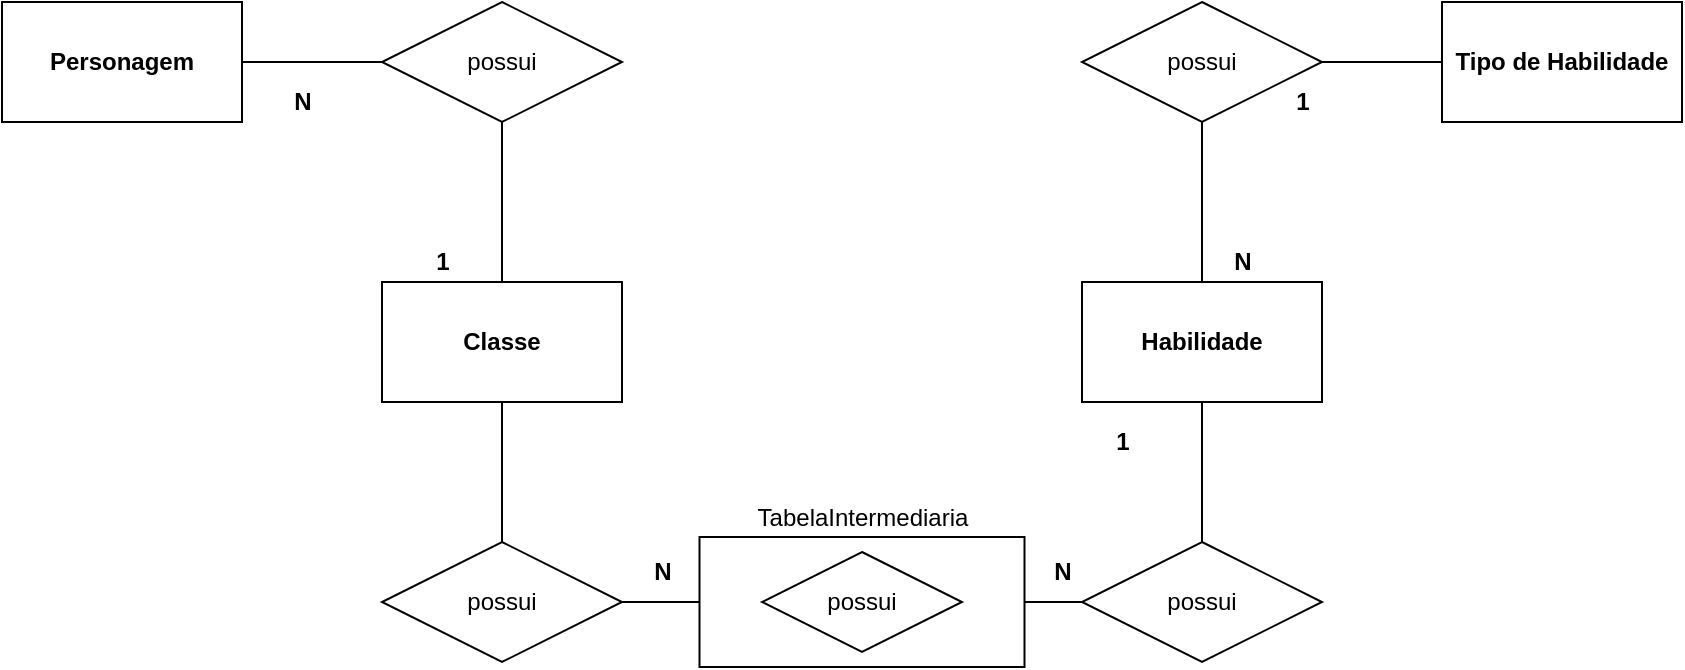 <mxfile version="15.4.0" type="device" pages="3"><diagram id="oYaTootB-aqk4EWpxYbI" name="Modelo Conceitual"><mxGraphModel dx="1422" dy="762" grid="1" gridSize="10" guides="1" tooltips="1" connect="1" arrows="1" fold="1" page="1" pageScale="1" pageWidth="827" pageHeight="1169" math="0" shadow="0"><root><mxCell id="19Zwi60BtfV9UzOUOiIT-0"/><mxCell id="19Zwi60BtfV9UzOUOiIT-1" parent="19Zwi60BtfV9UzOUOiIT-0"/><mxCell id="FE8D-GUBqBP4bqjknZpM-0" value="&lt;b&gt;Personagem&lt;/b&gt;" style="rounded=0;whiteSpace=wrap;html=1;" parent="19Zwi60BtfV9UzOUOiIT-1" vertex="1"><mxGeometry x="401" y="240" width="120" height="60" as="geometry"/></mxCell><mxCell id="FE8D-GUBqBP4bqjknZpM-1" value="&lt;b&gt;Classe&lt;/b&gt;" style="rounded=0;whiteSpace=wrap;html=1;" parent="19Zwi60BtfV9UzOUOiIT-1" vertex="1"><mxGeometry x="591" y="380" width="120" height="60" as="geometry"/></mxCell><mxCell id="FE8D-GUBqBP4bqjknZpM-3" value="&lt;b&gt;Habilidade&lt;/b&gt;" style="rounded=0;whiteSpace=wrap;html=1;" parent="19Zwi60BtfV9UzOUOiIT-1" vertex="1"><mxGeometry x="941" y="380" width="120" height="60" as="geometry"/></mxCell><mxCell id="FE8D-GUBqBP4bqjknZpM-5" value="&lt;b&gt;Tipo de Habilidade&lt;/b&gt;" style="rounded=0;whiteSpace=wrap;html=1;" parent="19Zwi60BtfV9UzOUOiIT-1" vertex="1"><mxGeometry x="1121" y="240" width="120" height="60" as="geometry"/></mxCell><mxCell id="FE8D-GUBqBP4bqjknZpM-16" value="&lt;b&gt;N&lt;/b&gt;" style="text;html=1;align=center;verticalAlign=middle;resizable=0;points=[];autosize=1;strokeColor=none;" parent="19Zwi60BtfV9UzOUOiIT-1" vertex="1"><mxGeometry x="541" y="280" width="20" height="20" as="geometry"/></mxCell><mxCell id="FE8D-GUBqBP4bqjknZpM-17" value="&lt;b&gt;N&lt;/b&gt;" style="text;html=1;align=center;verticalAlign=middle;resizable=0;points=[];autosize=1;strokeColor=none;" parent="19Zwi60BtfV9UzOUOiIT-1" vertex="1"><mxGeometry x="921" y="515" width="20" height="20" as="geometry"/></mxCell><mxCell id="FE8D-GUBqBP4bqjknZpM-18" value="&lt;b&gt;1&lt;/b&gt;" style="text;html=1;align=center;verticalAlign=middle;resizable=0;points=[];autosize=1;strokeColor=none;" parent="19Zwi60BtfV9UzOUOiIT-1" vertex="1"><mxGeometry x="951" y="450" width="20" height="20" as="geometry"/></mxCell><mxCell id="FE8D-GUBqBP4bqjknZpM-20" value="&lt;b&gt;N&lt;/b&gt;" style="text;html=1;align=center;verticalAlign=middle;resizable=0;points=[];autosize=1;strokeColor=none;" parent="19Zwi60BtfV9UzOUOiIT-1" vertex="1"><mxGeometry x="1011" y="360" width="20" height="20" as="geometry"/></mxCell><mxCell id="FE8D-GUBqBP4bqjknZpM-21" value="&lt;b&gt;1&lt;/b&gt;" style="text;html=1;align=center;verticalAlign=middle;resizable=0;points=[];autosize=1;strokeColor=none;" parent="19Zwi60BtfV9UzOUOiIT-1" vertex="1"><mxGeometry x="1041" y="280" width="20" height="20" as="geometry"/></mxCell><mxCell id="FE8D-GUBqBP4bqjknZpM-23" value="" style="edgeStyle=orthogonalEdgeStyle;rounded=0;orthogonalLoop=1;jettySize=auto;html=1;endArrow=none;endFill=0;" parent="19Zwi60BtfV9UzOUOiIT-1" source="FE8D-GUBqBP4bqjknZpM-22" target="FE8D-GUBqBP4bqjknZpM-0" edge="1"><mxGeometry relative="1" as="geometry"/></mxCell><mxCell id="FE8D-GUBqBP4bqjknZpM-26" value="" style="edgeStyle=orthogonalEdgeStyle;rounded=0;orthogonalLoop=1;jettySize=auto;html=1;endArrow=none;endFill=0;" parent="19Zwi60BtfV9UzOUOiIT-1" source="FE8D-GUBqBP4bqjknZpM-22" target="FE8D-GUBqBP4bqjknZpM-1" edge="1"><mxGeometry relative="1" as="geometry"/></mxCell><mxCell id="FE8D-GUBqBP4bqjknZpM-22" value="possui" style="shape=rhombus;perimeter=rhombusPerimeter;whiteSpace=wrap;html=1;align=center;" parent="19Zwi60BtfV9UzOUOiIT-1" vertex="1"><mxGeometry x="591" y="240" width="120" height="60" as="geometry"/></mxCell><mxCell id="FE8D-GUBqBP4bqjknZpM-30" value="" style="edgeStyle=orthogonalEdgeStyle;rounded=0;orthogonalLoop=1;jettySize=auto;html=1;endArrow=none;endFill=0;" parent="19Zwi60BtfV9UzOUOiIT-1" source="FE8D-GUBqBP4bqjknZpM-27" target="FE8D-GUBqBP4bqjknZpM-1" edge="1"><mxGeometry relative="1" as="geometry"/></mxCell><mxCell id="FE8D-GUBqBP4bqjknZpM-27" value="&lt;span&gt;possui&lt;/span&gt;" style="shape=rhombus;perimeter=rhombusPerimeter;whiteSpace=wrap;html=1;align=center;" parent="19Zwi60BtfV9UzOUOiIT-1" vertex="1"><mxGeometry x="591" y="510" width="120" height="60" as="geometry"/></mxCell><mxCell id="FE8D-GUBqBP4bqjknZpM-33" value="" style="edgeStyle=orthogonalEdgeStyle;rounded=0;orthogonalLoop=1;jettySize=auto;html=1;endArrow=none;endFill=0;entryX=0.5;entryY=0;entryDx=0;entryDy=0;exitX=0.5;exitY=1;exitDx=0;exitDy=0;" parent="19Zwi60BtfV9UzOUOiIT-1" source="FE8D-GUBqBP4bqjknZpM-32" target="FE8D-GUBqBP4bqjknZpM-3" edge="1"><mxGeometry relative="1" as="geometry"><Array as="points"><mxPoint x="1001" y="370"/><mxPoint x="1001" y="370"/></Array></mxGeometry></mxCell><mxCell id="FE8D-GUBqBP4bqjknZpM-34" value="" style="edgeStyle=orthogonalEdgeStyle;rounded=0;orthogonalLoop=1;jettySize=auto;html=1;endArrow=none;endFill=0;" parent="19Zwi60BtfV9UzOUOiIT-1" source="FE8D-GUBqBP4bqjknZpM-32" target="FE8D-GUBqBP4bqjknZpM-5" edge="1"><mxGeometry relative="1" as="geometry"/></mxCell><mxCell id="FE8D-GUBqBP4bqjknZpM-32" value="possui" style="shape=rhombus;perimeter=rhombusPerimeter;whiteSpace=wrap;html=1;align=center;" parent="19Zwi60BtfV9UzOUOiIT-1" vertex="1"><mxGeometry x="941" y="240" width="120" height="60" as="geometry"/></mxCell><mxCell id="FE8D-GUBqBP4bqjknZpM-36" value="" style="edgeStyle=orthogonalEdgeStyle;rounded=0;orthogonalLoop=1;jettySize=auto;html=1;endArrow=none;endFill=0;" parent="19Zwi60BtfV9UzOUOiIT-1" source="FE8D-GUBqBP4bqjknZpM-35" target="FE8D-GUBqBP4bqjknZpM-27" edge="1"><mxGeometry relative="1" as="geometry"/></mxCell><mxCell id="FE8D-GUBqBP4bqjknZpM-35" value="" style="whiteSpace=wrap;html=1;align=center;fillColor=none;" parent="19Zwi60BtfV9UzOUOiIT-1" vertex="1"><mxGeometry x="749.75" y="507.5" width="162.5" height="65" as="geometry"/></mxCell><mxCell id="FE8D-GUBqBP4bqjknZpM-38" value="" style="edgeStyle=orthogonalEdgeStyle;rounded=0;orthogonalLoop=1;jettySize=auto;html=1;endArrow=none;endFill=0;" parent="19Zwi60BtfV9UzOUOiIT-1" source="FE8D-GUBqBP4bqjknZpM-37" target="FE8D-GUBqBP4bqjknZpM-35" edge="1"><mxGeometry relative="1" as="geometry"/></mxCell><mxCell id="FE8D-GUBqBP4bqjknZpM-39" value="" style="edgeStyle=orthogonalEdgeStyle;rounded=0;orthogonalLoop=1;jettySize=auto;html=1;endArrow=none;endFill=0;" parent="19Zwi60BtfV9UzOUOiIT-1" source="FE8D-GUBqBP4bqjknZpM-37" target="FE8D-GUBqBP4bqjknZpM-3" edge="1"><mxGeometry relative="1" as="geometry"/></mxCell><mxCell id="FE8D-GUBqBP4bqjknZpM-37" value="&lt;span&gt;possui&lt;/span&gt;" style="shape=rhombus;perimeter=rhombusPerimeter;whiteSpace=wrap;html=1;align=center;" parent="19Zwi60BtfV9UzOUOiIT-1" vertex="1"><mxGeometry x="941" y="510" width="120" height="60" as="geometry"/></mxCell><mxCell id="FE8D-GUBqBP4bqjknZpM-40" value="&lt;span&gt;possui&lt;/span&gt;" style="shape=rhombus;perimeter=rhombusPerimeter;whiteSpace=wrap;html=1;align=center;" parent="19Zwi60BtfV9UzOUOiIT-1" vertex="1"><mxGeometry x="781" y="515" width="100" height="50" as="geometry"/></mxCell><mxCell id="FE8D-GUBqBP4bqjknZpM-41" value="&lt;b&gt;N&lt;/b&gt;" style="text;html=1;align=center;verticalAlign=middle;resizable=0;points=[];autosize=1;strokeColor=none;" parent="19Zwi60BtfV9UzOUOiIT-1" vertex="1"><mxGeometry x="721" y="515" width="20" height="20" as="geometry"/></mxCell><mxCell id="FE8D-GUBqBP4bqjknZpM-42" value="&lt;b&gt;1&lt;/b&gt;" style="text;html=1;align=center;verticalAlign=middle;resizable=0;points=[];autosize=1;strokeColor=none;" parent="19Zwi60BtfV9UzOUOiIT-1" vertex="1"><mxGeometry x="611" y="360" width="20" height="20" as="geometry"/></mxCell><mxCell id="FE8D-GUBqBP4bqjknZpM-43" value="TabelaIntermediaria" style="text;html=1;align=center;verticalAlign=middle;resizable=0;points=[];autosize=1;strokeColor=none;" parent="19Zwi60BtfV9UzOUOiIT-1" vertex="1"><mxGeometry x="771" y="487.5" width="120" height="20" as="geometry"/></mxCell></root></mxGraphModel></diagram><diagram id="_d4gcH4FkfEqXGW-yPsP" name="Modelo Lógico"><mxGraphModel dx="1422" dy="762" grid="1" gridSize="10" guides="1" tooltips="1" connect="1" arrows="1" fold="1" page="1" pageScale="1" pageWidth="827" pageHeight="1169" math="0" shadow="0"><root><mxCell id="0"/><mxCell id="1" parent="0"/><mxCell id="UMjVpbJr1hWOquNn-zOO-1" value="Personagem" style="shape=table;startSize=30;container=1;collapsible=1;childLayout=tableLayout;fixedRows=1;rowLines=0;fontStyle=1;align=center;resizeLast=1;fillColor=none;" parent="1" vertex="1"><mxGeometry x="40" y="120" width="180" height="190" as="geometry"/></mxCell><mxCell id="UMjVpbJr1hWOquNn-zOO-2" value="" style="shape=partialRectangle;collapsible=0;dropTarget=0;pointerEvents=0;fillColor=none;top=0;left=0;bottom=1;right=0;points=[[0,0.5],[1,0.5]];portConstraint=eastwest;" parent="UMjVpbJr1hWOquNn-zOO-1" vertex="1"><mxGeometry y="30" width="180" height="30" as="geometry"/></mxCell><mxCell id="UMjVpbJr1hWOquNn-zOO-3" value="PK" style="shape=partialRectangle;connectable=0;fillColor=none;top=0;left=0;bottom=0;right=0;fontStyle=1;overflow=hidden;" parent="UMjVpbJr1hWOquNn-zOO-2" vertex="1"><mxGeometry width="30" height="30" as="geometry"/></mxCell><mxCell id="UMjVpbJr1hWOquNn-zOO-4" value="idPersonagem" style="shape=partialRectangle;connectable=0;fillColor=none;top=0;left=0;bottom=0;right=0;align=left;spacingLeft=6;fontStyle=5;overflow=hidden;" parent="UMjVpbJr1hWOquNn-zOO-2" vertex="1"><mxGeometry x="30" width="150" height="30" as="geometry"/></mxCell><mxCell id="miVi606mZ-3KMQYBORUL-2" value="" style="shape=partialRectangle;collapsible=0;dropTarget=0;pointerEvents=0;fillColor=none;top=0;left=0;bottom=1;right=0;points=[[0,0.5],[1,0.5]];portConstraint=eastwest;" parent="UMjVpbJr1hWOquNn-zOO-1" vertex="1"><mxGeometry y="60" width="180" height="30" as="geometry"/></mxCell><mxCell id="miVi606mZ-3KMQYBORUL-3" value="PK" style="shape=partialRectangle;connectable=0;fillColor=none;top=0;left=0;bottom=0;right=0;fontStyle=1;overflow=hidden;" parent="miVi606mZ-3KMQYBORUL-2" vertex="1"><mxGeometry width="30" height="30" as="geometry"/></mxCell><mxCell id="miVi606mZ-3KMQYBORUL-4" value="idClasse" style="shape=partialRectangle;connectable=0;fillColor=none;top=0;left=0;bottom=0;right=0;align=left;spacingLeft=6;fontStyle=5;overflow=hidden;" parent="miVi606mZ-3KMQYBORUL-2" vertex="1"><mxGeometry x="30" width="150" height="30" as="geometry"/></mxCell><mxCell id="UMjVpbJr1hWOquNn-zOO-5" value="" style="shape=partialRectangle;collapsible=0;dropTarget=0;pointerEvents=0;fillColor=none;top=0;left=0;bottom=0;right=0;points=[[0,0.5],[1,0.5]];portConstraint=eastwest;" parent="UMjVpbJr1hWOquNn-zOO-1" vertex="1"><mxGeometry y="90" width="180" height="30" as="geometry"/></mxCell><mxCell id="UMjVpbJr1hWOquNn-zOO-6" value="" style="shape=partialRectangle;connectable=0;fillColor=none;top=0;left=0;bottom=0;right=0;editable=1;overflow=hidden;" parent="UMjVpbJr1hWOquNn-zOO-5" vertex="1"><mxGeometry width="30" height="30" as="geometry"/></mxCell><mxCell id="UMjVpbJr1hWOquNn-zOO-7" value="Nome" style="shape=partialRectangle;connectable=0;fillColor=none;top=0;left=0;bottom=0;right=0;align=left;spacingLeft=6;overflow=hidden;" parent="UMjVpbJr1hWOquNn-zOO-5" vertex="1"><mxGeometry x="30" width="150" height="30" as="geometry"/></mxCell><mxCell id="HcbawNgZnFK-AjMIbCKC-3" value="" style="shape=partialRectangle;collapsible=0;dropTarget=0;pointerEvents=0;fillColor=none;top=0;left=0;bottom=0;right=0;points=[[0,0.5],[1,0.5]];portConstraint=eastwest;" parent="UMjVpbJr1hWOquNn-zOO-1" vertex="1"><mxGeometry y="120" width="180" height="30" as="geometry"/></mxCell><mxCell id="HcbawNgZnFK-AjMIbCKC-4" value="" style="shape=partialRectangle;connectable=0;fillColor=none;top=0;left=0;bottom=0;right=0;editable=1;overflow=hidden;" parent="HcbawNgZnFK-AjMIbCKC-3" vertex="1"><mxGeometry width="30" height="30" as="geometry"/></mxCell><mxCell id="HcbawNgZnFK-AjMIbCKC-5" value="dataCriacao" style="shape=partialRectangle;connectable=0;fillColor=none;top=0;left=0;bottom=0;right=0;align=left;spacingLeft=6;overflow=hidden;" parent="HcbawNgZnFK-AjMIbCKC-3" vertex="1"><mxGeometry x="30" width="150" height="30" as="geometry"/></mxCell><mxCell id="HcbawNgZnFK-AjMIbCKC-11" value="" style="shape=partialRectangle;collapsible=0;dropTarget=0;pointerEvents=0;fillColor=none;top=0;left=0;bottom=0;right=0;points=[[0,0.5],[1,0.5]];portConstraint=eastwest;" parent="UMjVpbJr1hWOquNn-zOO-1" vertex="1"><mxGeometry y="150" width="180" height="30" as="geometry"/></mxCell><mxCell id="HcbawNgZnFK-AjMIbCKC-12" value="" style="shape=partialRectangle;connectable=0;fillColor=none;top=0;left=0;bottom=0;right=0;editable=1;overflow=hidden;" parent="HcbawNgZnFK-AjMIbCKC-11" vertex="1"><mxGeometry width="30" height="30" as="geometry"/></mxCell><mxCell id="HcbawNgZnFK-AjMIbCKC-13" value="dataAtual" style="shape=partialRectangle;connectable=0;fillColor=none;top=0;left=0;bottom=0;right=0;align=left;spacingLeft=6;overflow=hidden;" parent="HcbawNgZnFK-AjMIbCKC-11" vertex="1"><mxGeometry x="30" width="150" height="30" as="geometry"/></mxCell><mxCell id="0bI-PFyexrrMTvPsJj5T-1" value="Classe" style="shape=table;startSize=30;container=1;collapsible=1;childLayout=tableLayout;fixedRows=1;rowLines=0;fontStyle=1;align=center;resizeLast=1;fillColor=none;" parent="1" vertex="1"><mxGeometry x="330" y="280" width="180" height="160" as="geometry"/></mxCell><mxCell id="0bI-PFyexrrMTvPsJj5T-2" value="" style="shape=partialRectangle;collapsible=0;dropTarget=0;pointerEvents=0;fillColor=none;top=0;left=0;bottom=0;right=0;points=[[0,0.5],[1,0.5]];portConstraint=eastwest;" parent="0bI-PFyexrrMTvPsJj5T-1" vertex="1"><mxGeometry y="30" width="180" height="30" as="geometry"/></mxCell><mxCell id="0bI-PFyexrrMTvPsJj5T-3" value="PK" style="shape=partialRectangle;connectable=0;fillColor=none;top=0;left=0;bottom=0;right=0;fontStyle=1;overflow=hidden;" parent="0bI-PFyexrrMTvPsJj5T-2" vertex="1"><mxGeometry width="60" height="30" as="geometry"/></mxCell><mxCell id="0bI-PFyexrrMTvPsJj5T-4" value="idClasse" style="shape=partialRectangle;connectable=0;fillColor=none;top=0;left=0;bottom=0;right=0;align=left;spacingLeft=6;fontStyle=5;overflow=hidden;" parent="0bI-PFyexrrMTvPsJj5T-2" vertex="1"><mxGeometry x="60" width="120" height="30" as="geometry"/></mxCell><mxCell id="0bI-PFyexrrMTvPsJj5T-8" value="" style="shape=partialRectangle;collapsible=0;dropTarget=0;pointerEvents=0;fillColor=none;top=0;left=0;bottom=0;right=0;points=[[0,0.5],[1,0.5]];portConstraint=eastwest;" parent="0bI-PFyexrrMTvPsJj5T-1" vertex="1"><mxGeometry y="60" width="180" height="30" as="geometry"/></mxCell><mxCell id="0bI-PFyexrrMTvPsJj5T-9" value="" style="shape=partialRectangle;connectable=0;fillColor=none;top=0;left=0;bottom=0;right=0;editable=1;overflow=hidden;" parent="0bI-PFyexrrMTvPsJj5T-8" vertex="1"><mxGeometry width="60" height="30" as="geometry"/></mxCell><mxCell id="0bI-PFyexrrMTvPsJj5T-10" value="nomeClasse" style="shape=partialRectangle;connectable=0;fillColor=none;top=0;left=0;bottom=0;right=0;align=left;spacingLeft=6;overflow=hidden;" parent="0bI-PFyexrrMTvPsJj5T-8" vertex="1"><mxGeometry x="60" width="120" height="30" as="geometry"/></mxCell><mxCell id="BLW3YTlIvHck3ShtSdjI-2" value="" style="shape=partialRectangle;collapsible=0;dropTarget=0;pointerEvents=0;fillColor=none;top=0;left=0;bottom=0;right=0;points=[[0,0.5],[1,0.5]];portConstraint=eastwest;" parent="0bI-PFyexrrMTvPsJj5T-1" vertex="1"><mxGeometry y="90" width="180" height="30" as="geometry"/></mxCell><mxCell id="BLW3YTlIvHck3ShtSdjI-3" value="" style="shape=partialRectangle;connectable=0;fillColor=none;top=0;left=0;bottom=0;right=0;editable=1;overflow=hidden;" parent="BLW3YTlIvHck3ShtSdjI-2" vertex="1"><mxGeometry width="60" height="30" as="geometry"/></mxCell><mxCell id="BLW3YTlIvHck3ShtSdjI-4" value="vida" style="shape=partialRectangle;connectable=0;fillColor=none;top=0;left=0;bottom=0;right=0;align=left;spacingLeft=6;overflow=hidden;" parent="BLW3YTlIvHck3ShtSdjI-2" vertex="1"><mxGeometry x="60" width="120" height="30" as="geometry"/></mxCell><mxCell id="BLW3YTlIvHck3ShtSdjI-10" value="" style="shape=partialRectangle;collapsible=0;dropTarget=0;pointerEvents=0;fillColor=none;top=0;left=0;bottom=0;right=0;points=[[0,0.5],[1,0.5]];portConstraint=eastwest;" parent="0bI-PFyexrrMTvPsJj5T-1" vertex="1"><mxGeometry y="120" width="180" height="30" as="geometry"/></mxCell><mxCell id="BLW3YTlIvHck3ShtSdjI-11" value="" style="shape=partialRectangle;connectable=0;fillColor=none;top=0;left=0;bottom=0;right=0;editable=1;overflow=hidden;" parent="BLW3YTlIvHck3ShtSdjI-10" vertex="1"><mxGeometry width="60" height="30" as="geometry"/></mxCell><mxCell id="BLW3YTlIvHck3ShtSdjI-12" value="mana" style="shape=partialRectangle;connectable=0;fillColor=none;top=0;left=0;bottom=0;right=0;align=left;spacingLeft=6;overflow=hidden;" parent="BLW3YTlIvHck3ShtSdjI-10" vertex="1"><mxGeometry x="60" width="120" height="30" as="geometry"/></mxCell><mxCell id="ByNIdhy-zE5T7JjeWn6_-18" value="Habilidade" style="shape=table;startSize=30;container=1;collapsible=1;childLayout=tableLayout;fixedRows=1;rowLines=0;fontStyle=1;align=center;resizeLast=1;fillColor=none;" parent="1" vertex="1"><mxGeometry x="600" y="120" width="180" height="130" as="geometry"/></mxCell><mxCell id="ByNIdhy-zE5T7JjeWn6_-19" value="" style="shape=partialRectangle;collapsible=0;dropTarget=0;pointerEvents=0;fillColor=none;top=0;left=0;bottom=0;right=0;points=[[0,0.5],[1,0.5]];portConstraint=eastwest;" parent="ByNIdhy-zE5T7JjeWn6_-18" vertex="1"><mxGeometry y="30" width="180" height="30" as="geometry"/></mxCell><mxCell id="ByNIdhy-zE5T7JjeWn6_-20" value="PK" style="shape=partialRectangle;connectable=0;fillColor=none;top=0;left=0;bottom=0;right=0;fontStyle=1;overflow=hidden;" parent="ByNIdhy-zE5T7JjeWn6_-19" vertex="1"><mxGeometry width="60" height="30" as="geometry"/></mxCell><mxCell id="ByNIdhy-zE5T7JjeWn6_-21" value="idHabilidade" style="shape=partialRectangle;connectable=0;fillColor=none;top=0;left=0;bottom=0;right=0;align=left;spacingLeft=6;fontStyle=5;overflow=hidden;" parent="ByNIdhy-zE5T7JjeWn6_-19" vertex="1"><mxGeometry x="60" width="120" height="30" as="geometry"/></mxCell><mxCell id="9w3cNhxsI_s-iaOF0IUS-2" value="" style="shape=partialRectangle;collapsible=0;dropTarget=0;pointerEvents=0;fillColor=none;top=0;left=0;bottom=1;right=0;points=[[0,0.5],[1,0.5]];portConstraint=eastwest;" parent="ByNIdhy-zE5T7JjeWn6_-18" vertex="1"><mxGeometry y="60" width="180" height="30" as="geometry"/></mxCell><mxCell id="9w3cNhxsI_s-iaOF0IUS-3" value="FK" style="shape=partialRectangle;connectable=0;fillColor=none;top=0;left=0;bottom=0;right=0;fontStyle=1;overflow=hidden;" parent="9w3cNhxsI_s-iaOF0IUS-2" vertex="1"><mxGeometry width="60" height="30" as="geometry"/></mxCell><mxCell id="9w3cNhxsI_s-iaOF0IUS-4" value="idTipoHabilidade" style="shape=partialRectangle;connectable=0;fillColor=none;top=0;left=0;bottom=0;right=0;align=left;spacingLeft=6;fontStyle=5;overflow=hidden;" parent="9w3cNhxsI_s-iaOF0IUS-2" vertex="1"><mxGeometry x="60" width="120" height="30" as="geometry"/></mxCell><mxCell id="ByNIdhy-zE5T7JjeWn6_-25" value="" style="shape=partialRectangle;collapsible=0;dropTarget=0;pointerEvents=0;fillColor=none;top=0;left=0;bottom=0;right=0;points=[[0,0.5],[1,0.5]];portConstraint=eastwest;" parent="ByNIdhy-zE5T7JjeWn6_-18" vertex="1"><mxGeometry y="90" width="180" height="30" as="geometry"/></mxCell><mxCell id="ByNIdhy-zE5T7JjeWn6_-26" value="" style="shape=partialRectangle;connectable=0;fillColor=none;top=0;left=0;bottom=0;right=0;editable=1;overflow=hidden;" parent="ByNIdhy-zE5T7JjeWn6_-25" vertex="1"><mxGeometry width="60" height="30" as="geometry"/></mxCell><mxCell id="ByNIdhy-zE5T7JjeWn6_-27" value="nomeHabilidade" style="shape=partialRectangle;connectable=0;fillColor=none;top=0;left=0;bottom=0;right=0;align=left;spacingLeft=6;overflow=hidden;" parent="ByNIdhy-zE5T7JjeWn6_-25" vertex="1"><mxGeometry x="60" width="120" height="30" as="geometry"/></mxCell><mxCell id="ByNIdhy-zE5T7JjeWn6_-31" value="Tipo_Habilidade" style="shape=table;startSize=30;container=1;collapsible=1;childLayout=tableLayout;fixedRows=1;rowLines=0;fontStyle=1;align=center;resizeLast=1;fillColor=none;" parent="1" vertex="1"><mxGeometry x="600" y="320" width="180" height="100" as="geometry"/></mxCell><mxCell id="ByNIdhy-zE5T7JjeWn6_-32" value="" style="shape=partialRectangle;collapsible=0;dropTarget=0;pointerEvents=0;fillColor=none;top=0;left=0;bottom=0;right=0;points=[[0,0.5],[1,0.5]];portConstraint=eastwest;" parent="ByNIdhy-zE5T7JjeWn6_-31" vertex="1"><mxGeometry y="30" width="180" height="30" as="geometry"/></mxCell><mxCell id="ByNIdhy-zE5T7JjeWn6_-33" value="PK" style="shape=partialRectangle;connectable=0;fillColor=none;top=0;left=0;bottom=0;right=0;fontStyle=1;overflow=hidden;" parent="ByNIdhy-zE5T7JjeWn6_-32" vertex="1"><mxGeometry width="60" height="30" as="geometry"/></mxCell><mxCell id="ByNIdhy-zE5T7JjeWn6_-34" value="idTipoHabilidade" style="shape=partialRectangle;connectable=0;fillColor=none;top=0;left=0;bottom=0;right=0;align=left;spacingLeft=6;fontStyle=5;overflow=hidden;" parent="ByNIdhy-zE5T7JjeWn6_-32" vertex="1"><mxGeometry x="60" width="120" height="30" as="geometry"/></mxCell><mxCell id="ByNIdhy-zE5T7JjeWn6_-38" value="" style="shape=partialRectangle;collapsible=0;dropTarget=0;pointerEvents=0;fillColor=none;top=0;left=0;bottom=0;right=0;points=[[0,0.5],[1,0.5]];portConstraint=eastwest;" parent="ByNIdhy-zE5T7JjeWn6_-31" vertex="1"><mxGeometry y="60" width="180" height="30" as="geometry"/></mxCell><mxCell id="ByNIdhy-zE5T7JjeWn6_-39" value="" style="shape=partialRectangle;connectable=0;fillColor=none;top=0;left=0;bottom=0;right=0;editable=1;overflow=hidden;" parent="ByNIdhy-zE5T7JjeWn6_-38" vertex="1"><mxGeometry width="60" height="30" as="geometry"/></mxCell><mxCell id="ByNIdhy-zE5T7JjeWn6_-40" value="nomeTipoHabilidade" style="shape=partialRectangle;connectable=0;fillColor=none;top=0;left=0;bottom=0;right=0;align=left;spacingLeft=6;overflow=hidden;" parent="ByNIdhy-zE5T7JjeWn6_-38" vertex="1"><mxGeometry x="60" width="120" height="30" as="geometry"/></mxCell><mxCell id="y1cSyG4jYvQFCRZ86wjw-1" value="Classe_Habilidade" style="shape=table;startSize=30;container=1;collapsible=1;childLayout=tableLayout;fixedRows=1;rowLines=0;fontStyle=1;align=center;resizeLast=1;fillColor=none;" parent="1" vertex="1"><mxGeometry x="320" y="120" width="200" height="130" as="geometry"/></mxCell><mxCell id="y1cSyG4jYvQFCRZ86wjw-2" value="" style="shape=partialRectangle;collapsible=0;dropTarget=0;pointerEvents=0;fillColor=none;top=0;left=0;bottom=0;right=0;points=[[0,0.5],[1,0.5]];portConstraint=eastwest;" parent="y1cSyG4jYvQFCRZ86wjw-1" vertex="1"><mxGeometry y="30" width="200" height="30" as="geometry"/></mxCell><mxCell id="y1cSyG4jYvQFCRZ86wjw-3" value="PK" style="shape=partialRectangle;connectable=0;fillColor=none;top=0;left=0;bottom=0;right=0;fontStyle=1;overflow=hidden;" parent="y1cSyG4jYvQFCRZ86wjw-2" vertex="1"><mxGeometry width="60" height="30" as="geometry"/></mxCell><mxCell id="y1cSyG4jYvQFCRZ86wjw-4" value="idClasseHabilidade" style="shape=partialRectangle;connectable=0;fillColor=none;top=0;left=0;bottom=0;right=0;align=left;spacingLeft=6;fontStyle=5;overflow=hidden;" parent="y1cSyG4jYvQFCRZ86wjw-2" vertex="1"><mxGeometry x="60" width="140" height="30" as="geometry"/></mxCell><mxCell id="y1cSyG4jYvQFCRZ86wjw-5" value="" style="shape=partialRectangle;collapsible=0;dropTarget=0;pointerEvents=0;fillColor=none;top=0;left=0;bottom=1;right=0;points=[[0,0.5],[1,0.5]];portConstraint=eastwest;" parent="y1cSyG4jYvQFCRZ86wjw-1" vertex="1"><mxGeometry y="60" width="200" height="30" as="geometry"/></mxCell><mxCell id="y1cSyG4jYvQFCRZ86wjw-6" value="FK" style="shape=partialRectangle;connectable=0;fillColor=none;top=0;left=0;bottom=0;right=0;fontStyle=1;overflow=hidden;" parent="y1cSyG4jYvQFCRZ86wjw-5" vertex="1"><mxGeometry width="60" height="30" as="geometry"/></mxCell><mxCell id="y1cSyG4jYvQFCRZ86wjw-7" value="idClasse" style="shape=partialRectangle;connectable=0;fillColor=none;top=0;left=0;bottom=0;right=0;align=left;spacingLeft=6;fontStyle=5;overflow=hidden;" parent="y1cSyG4jYvQFCRZ86wjw-5" vertex="1"><mxGeometry x="60" width="140" height="30" as="geometry"/></mxCell><mxCell id="y1cSyG4jYvQFCRZ86wjw-15" value="" style="shape=partialRectangle;collapsible=0;dropTarget=0;pointerEvents=0;fillColor=none;top=0;left=0;bottom=1;right=0;points=[[0,0.5],[1,0.5]];portConstraint=eastwest;" parent="y1cSyG4jYvQFCRZ86wjw-1" vertex="1"><mxGeometry y="90" width="200" height="30" as="geometry"/></mxCell><mxCell id="y1cSyG4jYvQFCRZ86wjw-16" value="FK" style="shape=partialRectangle;connectable=0;fillColor=none;top=0;left=0;bottom=0;right=0;fontStyle=1;overflow=hidden;" parent="y1cSyG4jYvQFCRZ86wjw-15" vertex="1"><mxGeometry width="60" height="30" as="geometry"/></mxCell><mxCell id="y1cSyG4jYvQFCRZ86wjw-17" value="idHabilidade" style="shape=partialRectangle;connectable=0;fillColor=none;top=0;left=0;bottom=0;right=0;align=left;spacingLeft=6;fontStyle=5;overflow=hidden;" parent="y1cSyG4jYvQFCRZ86wjw-15" vertex="1"><mxGeometry x="60" width="140" height="30" as="geometry"/></mxCell><mxCell id="Z8iiBJqwjGmfhcpCX6JK-1" value="" style="edgeStyle=entityRelationEdgeStyle;fontSize=12;html=1;endArrow=ERoneToMany;exitX=1;exitY=0.5;exitDx=0;exitDy=0;" parent="1" source="0bI-PFyexrrMTvPsJj5T-2" target="y1cSyG4jYvQFCRZ86wjw-5" edge="1"><mxGeometry width="100" height="100" relative="1" as="geometry"><mxPoint x="250" y="330" as="sourcePoint"/><mxPoint x="290" y="430" as="targetPoint"/></mxGeometry></mxCell><mxCell id="NYs1cKAewHCGdg0J7kCo-1" value="" style="edgeStyle=entityRelationEdgeStyle;fontSize=12;html=1;endArrow=ERoneToMany;exitX=1;exitY=0.5;exitDx=0;exitDy=0;entryX=1;entryY=0.5;entryDx=0;entryDy=0;" parent="1" source="ByNIdhy-zE5T7JjeWn6_-32" target="ByNIdhy-zE5T7JjeWn6_-19" edge="1"><mxGeometry width="100" height="100" relative="1" as="geometry"><mxPoint x="430" y="450" as="sourcePoint"/><mxPoint x="530" y="350" as="targetPoint"/></mxGeometry></mxCell><mxCell id="NYs1cKAewHCGdg0J7kCo-2" value="" style="edgeStyle=entityRelationEdgeStyle;fontSize=12;html=1;endArrow=ERoneToMany;entryX=0;entryY=0.5;entryDx=0;entryDy=0;exitX=1;exitY=0.5;exitDx=0;exitDy=0;" parent="1" source="y1cSyG4jYvQFCRZ86wjw-15" target="ByNIdhy-zE5T7JjeWn6_-19" edge="1"><mxGeometry width="100" height="100" relative="1" as="geometry"><mxPoint x="490" y="270" as="sourcePoint"/><mxPoint x="590" y="170" as="targetPoint"/></mxGeometry></mxCell><mxCell id="HcbawNgZnFK-AjMIbCKC-14" value="" style="edgeStyle=entityRelationEdgeStyle;fontSize=12;html=1;endArrow=ERoneToMany;exitX=0;exitY=0.5;exitDx=0;exitDy=0;entryX=1;entryY=0.5;entryDx=0;entryDy=0;" parent="1" source="0bI-PFyexrrMTvPsJj5T-2" target="miVi606mZ-3KMQYBORUL-2" edge="1"><mxGeometry width="100" height="100" relative="1" as="geometry"><mxPoint x="-70" y="270" as="sourcePoint"/><mxPoint x="60" y="195" as="targetPoint"/></mxGeometry></mxCell></root></mxGraphModel></diagram><diagram id="oMhUjwQPwwi3arHKL5PS" name="Modelo Físico"><mxGraphModel dx="2031" dy="1089" grid="1" gridSize="10" guides="1" tooltips="1" connect="1" arrows="1" fold="1" page="1" pageScale="1" pageWidth="827" pageHeight="1169" math="0" shadow="0"><root><mxCell id="0P4oabjOJcO-ZkD5S2V3-0"/><mxCell id="0P4oabjOJcO-ZkD5S2V3-1" parent="0P4oabjOJcO-ZkD5S2V3-0"/><mxCell id="03wEc_gbMAX9iF4q2uux-1" value="Personagem" style="rounded=0;whiteSpace=wrap;html=1;fillColor=#ffe6cc;strokeColor=#d79b00;fontStyle=1" parent="0P4oabjOJcO-ZkD5S2V3-1" vertex="1"><mxGeometry x="360" y="160" width="590" height="30" as="geometry"/></mxCell><mxCell id="03wEc_gbMAX9iF4q2uux-2" value="Habilidade" style="rounded=0;whiteSpace=wrap;html=1;fillColor=#e1d5e7;strokeColor=#9673a6;fontStyle=1" parent="0P4oabjOJcO-ZkD5S2V3-1" vertex="1"><mxGeometry x="1000" y="280" width="405" height="30" as="geometry"/></mxCell><mxCell id="03wEc_gbMAX9iF4q2uux-3" value="TipoHabilidade" style="rounded=0;whiteSpace=wrap;html=1;fillColor=#d5e8d4;strokeColor=#82b366;fontStyle=1" parent="0P4oabjOJcO-ZkD5S2V3-1" vertex="1"><mxGeometry x="1002.5" y="400" width="305" height="30" as="geometry"/></mxCell><mxCell id="03wEc_gbMAX9iF4q2uux-4" value="Classe" style="rounded=0;whiteSpace=wrap;html=1;fillColor=#dae8fc;strokeColor=#6c8ebf;fontStyle=1" parent="0P4oabjOJcO-ZkD5S2V3-1" vertex="1"><mxGeometry x="360" y="380" width="497" height="30" as="geometry"/></mxCell><mxCell id="03wEc_gbMAX9iF4q2uux-5" value="Nome" style="rounded=0;whiteSpace=wrap;html=1;fillColor=#f5f5f5;strokeColor=#666666;fontColor=#333333;fontStyle=1" parent="0P4oabjOJcO-ZkD5S2V3-1" vertex="1"><mxGeometry x="560" y="190" width="190" height="20" as="geometry"/></mxCell><mxCell id="03wEc_gbMAX9iF4q2uux-6" value="idPersonagem" style="rounded=0;whiteSpace=wrap;html=1;fillColor=#f5f5f5;strokeColor=#666666;fontColor=#333333;fontStyle=1" parent="0P4oabjOJcO-ZkD5S2V3-1" vertex="1"><mxGeometry x="360" y="190" width="100" height="20" as="geometry"/></mxCell><mxCell id="03wEc_gbMAX9iF4q2uux-10" value="DeuBug" style="rounded=0;whiteSpace=wrap;html=1;" parent="0P4oabjOJcO-ZkD5S2V3-1" vertex="1"><mxGeometry x="560" y="210" width="190" height="20" as="geometry"/></mxCell><mxCell id="03wEc_gbMAX9iF4q2uux-11" value="p1" style="rounded=0;whiteSpace=wrap;html=1;" parent="0P4oabjOJcO-ZkD5S2V3-1" vertex="1"><mxGeometry x="360" y="210" width="100" height="20" as="geometry"/></mxCell><mxCell id="03wEc_gbMAX9iF4q2uux-12" value="BitBug" style="rounded=0;whiteSpace=wrap;html=1;" parent="0P4oabjOJcO-ZkD5S2V3-1" vertex="1"><mxGeometry x="560" y="230" width="190" height="20" as="geometry"/></mxCell><mxCell id="03wEc_gbMAX9iF4q2uux-13" value="p2" style="rounded=0;whiteSpace=wrap;html=1;" parent="0P4oabjOJcO-ZkD5S2V3-1" vertex="1"><mxGeometry x="360" y="230" width="100" height="20" as="geometry"/></mxCell><mxCell id="03wEc_gbMAX9iF4q2uux-14" value="Fer8" style="rounded=0;whiteSpace=wrap;html=1;" parent="0P4oabjOJcO-ZkD5S2V3-1" vertex="1"><mxGeometry x="560" y="250" width="190" height="20" as="geometry"/></mxCell><mxCell id="03wEc_gbMAX9iF4q2uux-15" value="p3" style="rounded=0;whiteSpace=wrap;html=1;" parent="0P4oabjOJcO-ZkD5S2V3-1" vertex="1"><mxGeometry x="360" y="250" width="100" height="20" as="geometry"/></mxCell><mxCell id="03wEc_gbMAX9iF4q2uux-16" value="Nome" style="rounded=0;whiteSpace=wrap;html=1;fillColor=#f5f5f5;strokeColor=#666666;fontColor=#333333;fontStyle=1" parent="0P4oabjOJcO-ZkD5S2V3-1" vertex="1"><mxGeometry x="1215" y="310" width="190" height="20" as="geometry"/></mxCell><mxCell id="03wEc_gbMAX9iF4q2uux-17" value="idHabilidade" style="rounded=0;whiteSpace=wrap;html=1;fillColor=#f5f5f5;strokeColor=#666666;fontColor=#333333;fontStyle=1" parent="0P4oabjOJcO-ZkD5S2V3-1" vertex="1"><mxGeometry x="1000" y="310" width="100" height="20" as="geometry"/></mxCell><mxCell id="03wEc_gbMAX9iF4q2uux-18" value="Lança Mortal" style="rounded=0;whiteSpace=wrap;html=1;" parent="0P4oabjOJcO-ZkD5S2V3-1" vertex="1"><mxGeometry x="1215" y="330" width="190" height="20" as="geometry"/></mxCell><mxCell id="03wEc_gbMAX9iF4q2uux-19" value="h1" style="rounded=0;whiteSpace=wrap;html=1;" parent="0P4oabjOJcO-ZkD5S2V3-1" vertex="1"><mxGeometry x="1000" y="330" width="100" height="20" as="geometry"/></mxCell><mxCell id="03wEc_gbMAX9iF4q2uux-20" value="Escudo Supremo" style="rounded=0;whiteSpace=wrap;html=1;" parent="0P4oabjOJcO-ZkD5S2V3-1" vertex="1"><mxGeometry x="1215" y="350" width="190" height="20" as="geometry"/></mxCell><mxCell id="03wEc_gbMAX9iF4q2uux-21" value="h2" style="rounded=0;whiteSpace=wrap;html=1;" parent="0P4oabjOJcO-ZkD5S2V3-1" vertex="1"><mxGeometry x="1000" y="350" width="100" height="20" as="geometry"/></mxCell><mxCell id="03wEc_gbMAX9iF4q2uux-22" value="Recuperar Vida" style="rounded=0;whiteSpace=wrap;html=1;" parent="0P4oabjOJcO-ZkD5S2V3-1" vertex="1"><mxGeometry x="1215" y="370" width="190" height="20" as="geometry"/></mxCell><mxCell id="03wEc_gbMAX9iF4q2uux-23" value="h3" style="rounded=0;whiteSpace=wrap;html=1;" parent="0P4oabjOJcO-ZkD5S2V3-1" vertex="1"><mxGeometry x="1000" y="370" width="100" height="20" as="geometry"/></mxCell><mxCell id="wsAqalYLLckdzah02L1N-0" value="Nome" style="rounded=0;whiteSpace=wrap;html=1;fillColor=#f5f5f5;strokeColor=#666666;fontColor=#333333;fontStyle=1" parent="0P4oabjOJcO-ZkD5S2V3-1" vertex="1"><mxGeometry x="460" y="410" width="185" height="20" as="geometry"/></mxCell><mxCell id="wsAqalYLLckdzah02L1N-2" value="Bárbaro" style="rounded=0;whiteSpace=wrap;html=1;" parent="0P4oabjOJcO-ZkD5S2V3-1" vertex="1"><mxGeometry x="460" y="430" width="185" height="20" as="geometry"/></mxCell><mxCell id="wsAqalYLLckdzah02L1N-3" value="c1" style="rounded=0;whiteSpace=wrap;html=1;fillColor=#f5f5f5;strokeColor=#666666;fontColor=#333333;" parent="0P4oabjOJcO-ZkD5S2V3-1" vertex="1"><mxGeometry x="460" y="210" width="100" height="20" as="geometry"/></mxCell><mxCell id="wsAqalYLLckdzah02L1N-4" value="Cruzado" style="rounded=0;whiteSpace=wrap;html=1;" parent="0P4oabjOJcO-ZkD5S2V3-1" vertex="1"><mxGeometry x="460" y="450" width="185" height="20" as="geometry"/></mxCell><mxCell id="wsAqalYLLckdzah02L1N-5" value="c4" style="rounded=0;whiteSpace=wrap;html=1;fillColor=#f5f5f5;strokeColor=#666666;fontColor=#333333;" parent="0P4oabjOJcO-ZkD5S2V3-1" vertex="1"><mxGeometry x="460" y="230" width="100" height="20" as="geometry"/></mxCell><mxCell id="wsAqalYLLckdzah02L1N-6" value="Caçadora de Demônios" style="rounded=0;whiteSpace=wrap;html=1;" parent="0P4oabjOJcO-ZkD5S2V3-1" vertex="1"><mxGeometry x="460" y="470" width="185" height="20" as="geometry"/></mxCell><mxCell id="wsAqalYLLckdzah02L1N-7" value="c7" style="rounded=0;whiteSpace=wrap;html=1;fillColor=#f5f5f5;strokeColor=#666666;fontColor=#333333;" parent="0P4oabjOJcO-ZkD5S2V3-1" vertex="1"><mxGeometry x="460" y="250" width="100" height="20" as="geometry"/></mxCell><mxCell id="wsAqalYLLckdzah02L1N-8" value="Nome" style="rounded=0;whiteSpace=wrap;html=1;fillColor=#f5f5f5;strokeColor=#666666;fontColor=#333333;fontStyle=1" parent="0P4oabjOJcO-ZkD5S2V3-1" vertex="1"><mxGeometry x="1117.5" y="430" width="190" height="20" as="geometry"/></mxCell><mxCell id="wsAqalYLLckdzah02L1N-9" value="idTipoHabilidade" style="rounded=0;whiteSpace=wrap;html=1;fillColor=#f5f5f5;strokeColor=#666666;fontColor=#333333;fontStyle=1" parent="0P4oabjOJcO-ZkD5S2V3-1" vertex="1"><mxGeometry x="1002.5" y="430" width="115" height="20" as="geometry"/></mxCell><mxCell id="wsAqalYLLckdzah02L1N-10" value="Cura" style="rounded=0;whiteSpace=wrap;html=1;" parent="0P4oabjOJcO-ZkD5S2V3-1" vertex="1"><mxGeometry x="1117.5" y="450" width="190" height="20" as="geometry"/></mxCell><mxCell id="wsAqalYLLckdzah02L1N-11" value="ht1" style="rounded=0;whiteSpace=wrap;html=1;" parent="0P4oabjOJcO-ZkD5S2V3-1" vertex="1"><mxGeometry x="1002.5" y="450" width="115" height="20" as="geometry"/></mxCell><mxCell id="wsAqalYLLckdzah02L1N-12" value="Defesa" style="rounded=0;whiteSpace=wrap;html=1;" parent="0P4oabjOJcO-ZkD5S2V3-1" vertex="1"><mxGeometry x="1117.5" y="470" width="190" height="20" as="geometry"/></mxCell><mxCell id="wsAqalYLLckdzah02L1N-13" value="ht2" style="rounded=0;whiteSpace=wrap;html=1;" parent="0P4oabjOJcO-ZkD5S2V3-1" vertex="1"><mxGeometry x="1002.5" y="470" width="115" height="20" as="geometry"/></mxCell><mxCell id="wsAqalYLLckdzah02L1N-14" value="Ataque" style="rounded=0;whiteSpace=wrap;html=1;" parent="0P4oabjOJcO-ZkD5S2V3-1" vertex="1"><mxGeometry x="1117.5" y="490" width="190" height="20" as="geometry"/></mxCell><mxCell id="wsAqalYLLckdzah02L1N-15" value="ht3" style="rounded=0;whiteSpace=wrap;html=1;" parent="0P4oabjOJcO-ZkD5S2V3-1" vertex="1"><mxGeometry x="1002.5" y="490" width="115" height="20" as="geometry"/></mxCell><mxCell id="wsAqalYLLckdzah02L1N-16" value="idClasse" style="rounded=0;whiteSpace=wrap;html=1;fillColor=#f5f5f5;strokeColor=#666666;fontColor=#333333;fontStyle=1" parent="0P4oabjOJcO-ZkD5S2V3-1" vertex="1"><mxGeometry x="460" y="190" width="100" height="20" as="geometry"/></mxCell><mxCell id="1_Wlm68FjIHGu537MI2R-0" value="Classe_Habilidade" style="rounded=0;whiteSpace=wrap;html=1;fillColor=#b1ddf0;strokeColor=#10739e;fontStyle=1" parent="0P4oabjOJcO-ZkD5S2V3-1" vertex="1"><mxGeometry x="1000" y="160" width="330" height="30" as="geometry"/></mxCell><mxCell id="1_Wlm68FjIHGu537MI2R-3" value="ch1" style="rounded=0;whiteSpace=wrap;html=1;" parent="0P4oabjOJcO-ZkD5S2V3-1" vertex="1"><mxGeometry x="1000" y="210" width="130" height="20" as="geometry"/></mxCell><mxCell id="1_Wlm68FjIHGu537MI2R-5" value="ch2" style="rounded=0;whiteSpace=wrap;html=1;" parent="0P4oabjOJcO-ZkD5S2V3-1" vertex="1"><mxGeometry x="1000" y="230" width="130" height="20" as="geometry"/></mxCell><mxCell id="1_Wlm68FjIHGu537MI2R-7" value="ch3" style="rounded=0;whiteSpace=wrap;html=1;" parent="0P4oabjOJcO-ZkD5S2V3-1" vertex="1"><mxGeometry x="1000" y="250" width="130" height="20" as="geometry"/></mxCell><mxCell id="1_Wlm68FjIHGu537MI2R-8" value="idClasseHabilidade" style="rounded=0;whiteSpace=wrap;html=1;fillColor=#f5f5f5;strokeColor=#666666;fontColor=#333333;fontStyle=1" parent="0P4oabjOJcO-ZkD5S2V3-1" vertex="1"><mxGeometry x="1000" y="190" width="130" height="20" as="geometry"/></mxCell><mxCell id="1_Wlm68FjIHGu537MI2R-9" value="idHabilidade" style="rounded=0;whiteSpace=wrap;html=1;fillColor=#f5f5f5;strokeColor=#666666;fontColor=#333333;fontStyle=1" parent="0P4oabjOJcO-ZkD5S2V3-1" vertex="1"><mxGeometry x="1230" y="190" width="100" height="20" as="geometry"/></mxCell><mxCell id="1_Wlm68FjIHGu537MI2R-10" value="h1" style="rounded=0;whiteSpace=wrap;html=1;fontStyle=1;fillColor=#f5f5f5;strokeColor=#666666;fontColor=#333333;" parent="0P4oabjOJcO-ZkD5S2V3-1" vertex="1"><mxGeometry x="1230" y="210" width="100" height="20" as="geometry"/></mxCell><mxCell id="1_Wlm68FjIHGu537MI2R-11" value="h2" style="rounded=0;whiteSpace=wrap;html=1;fontStyle=1;fillColor=#f5f5f5;strokeColor=#666666;fontColor=#333333;" parent="0P4oabjOJcO-ZkD5S2V3-1" vertex="1"><mxGeometry x="1230" y="230" width="100" height="20" as="geometry"/></mxCell><mxCell id="1_Wlm68FjIHGu537MI2R-12" value="h3" style="rounded=0;whiteSpace=wrap;html=1;fontStyle=1;fillColor=#f5f5f5;strokeColor=#666666;fontColor=#333333;" parent="0P4oabjOJcO-ZkD5S2V3-1" vertex="1"><mxGeometry x="1230" y="250" width="100" height="20" as="geometry"/></mxCell><mxCell id="1_Wlm68FjIHGu537MI2R-13" value="idClasse" style="rounded=0;whiteSpace=wrap;html=1;fillColor=#f5f5f5;strokeColor=#666666;fontColor=#333333;fontStyle=1" parent="0P4oabjOJcO-ZkD5S2V3-1" vertex="1"><mxGeometry x="1130" y="190" width="100" height="20" as="geometry"/></mxCell><mxCell id="1_Wlm68FjIHGu537MI2R-14" value="c1" style="rounded=0;whiteSpace=wrap;html=1;fontStyle=1;fillColor=#f5f5f5;strokeColor=#666666;fontColor=#333333;" parent="0P4oabjOJcO-ZkD5S2V3-1" vertex="1"><mxGeometry x="1130" y="210" width="100" height="20" as="geometry"/></mxCell><mxCell id="1_Wlm68FjIHGu537MI2R-15" value="c2" style="rounded=0;whiteSpace=wrap;html=1;fontStyle=1;fillColor=#f5f5f5;strokeColor=#666666;fontColor=#333333;" parent="0P4oabjOJcO-ZkD5S2V3-1" vertex="1"><mxGeometry x="1130" y="230" width="100" height="20" as="geometry"/></mxCell><mxCell id="1_Wlm68FjIHGu537MI2R-16" value="c3" style="rounded=0;whiteSpace=wrap;html=1;fontStyle=1;fillColor=#f5f5f5;strokeColor=#666666;fontColor=#333333;" parent="0P4oabjOJcO-ZkD5S2V3-1" vertex="1"><mxGeometry x="1130" y="250" width="100" height="20" as="geometry"/></mxCell><mxCell id="ubPqFEC-ZYjlr1Bz9Zx9-13" value="80" style="rounded=0;whiteSpace=wrap;html=1;" parent="0P4oabjOJcO-ZkD5S2V3-1" vertex="1"><mxGeometry x="645" y="430" width="106" height="20" as="geometry"/></mxCell><mxCell id="ubPqFEC-ZYjlr1Bz9Zx9-14" value="QuantidadeMana" style="rounded=0;whiteSpace=wrap;html=1;fillColor=#f5f5f5;strokeColor=#666666;fontColor=#333333;fontStyle=1" parent="0P4oabjOJcO-ZkD5S2V3-1" vertex="1"><mxGeometry x="645" y="410" width="106" height="20" as="geometry"/></mxCell><mxCell id="ubPqFEC-ZYjlr1Bz9Zx9-15" value="100" style="rounded=0;whiteSpace=wrap;html=1;" parent="0P4oabjOJcO-ZkD5S2V3-1" vertex="1"><mxGeometry x="645" y="490" width="106" height="20" as="geometry"/></mxCell><mxCell id="ubPqFEC-ZYjlr1Bz9Zx9-16" value="80" style="rounded=0;whiteSpace=wrap;html=1;" parent="0P4oabjOJcO-ZkD5S2V3-1" vertex="1"><mxGeometry x="645" y="470" width="106" height="20" as="geometry"/></mxCell><mxCell id="ubPqFEC-ZYjlr1Bz9Zx9-27" value="QuantidadeVida" style="rounded=0;whiteSpace=wrap;html=1;fillColor=#f5f5f5;strokeColor=#666666;fontColor=#333333;fontStyle=1" parent="0P4oabjOJcO-ZkD5S2V3-1" vertex="1"><mxGeometry x="751" y="410" width="106" height="20" as="geometry"/></mxCell><mxCell id="E9mwdxPwTliE7oeGAVUg-0" value="Monge" style="rounded=0;whiteSpace=wrap;html=1;" parent="0P4oabjOJcO-ZkD5S2V3-1" vertex="1"><mxGeometry x="460" y="490" width="185" height="20" as="geometry"/></mxCell><mxCell id="E9mwdxPwTliE7oeGAVUg-1" value="Necromante" style="rounded=0;whiteSpace=wrap;html=1;" parent="0P4oabjOJcO-ZkD5S2V3-1" vertex="1"><mxGeometry x="460" y="510" width="185" height="20" as="geometry"/></mxCell><mxCell id="E9mwdxPwTliE7oeGAVUg-2" value="Feiticeiro" style="rounded=0;whiteSpace=wrap;html=1;" parent="0P4oabjOJcO-ZkD5S2V3-1" vertex="1"><mxGeometry x="460" y="530" width="185" height="20" as="geometry"/></mxCell><mxCell id="E9mwdxPwTliE7oeGAVUg-3" value="Arcanista" style="rounded=0;whiteSpace=wrap;html=1;" parent="0P4oabjOJcO-ZkD5S2V3-1" vertex="1"><mxGeometry x="460" y="550" width="185" height="20" as="geometry"/></mxCell><mxCell id="E9mwdxPwTliE7oeGAVUg-8" value="c2" style="rounded=0;whiteSpace=wrap;html=1;fillColor=#f5f5f5;strokeColor=#666666;fontColor=#333333;" parent="0P4oabjOJcO-ZkD5S2V3-1" vertex="1"><mxGeometry x="460" y="270" width="100" height="20" as="geometry"/></mxCell><mxCell id="E9mwdxPwTliE7oeGAVUg-9" value="c5" style="rounded=0;whiteSpace=wrap;html=1;fillColor=#f5f5f5;strokeColor=#666666;fontColor=#333333;" parent="0P4oabjOJcO-ZkD5S2V3-1" vertex="1"><mxGeometry x="460" y="290" width="100" height="20" as="geometry"/></mxCell><mxCell id="E9mwdxPwTliE7oeGAVUg-10" value="c6" style="rounded=0;whiteSpace=wrap;html=1;fillColor=#f5f5f5;strokeColor=#666666;fontColor=#333333;" parent="0P4oabjOJcO-ZkD5S2V3-1" vertex="1"><mxGeometry x="460" y="310" width="100" height="20" as="geometry"/></mxCell><mxCell id="E9mwdxPwTliE7oeGAVUg-11" value="c3" style="rounded=0;whiteSpace=wrap;html=1;fillColor=#f5f5f5;strokeColor=#666666;fontColor=#333333;" parent="0P4oabjOJcO-ZkD5S2V3-1" vertex="1"><mxGeometry x="460" y="330" width="100" height="20" as="geometry"/></mxCell><mxCell id="E9mwdxPwTliE7oeGAVUg-13" value="c1" style="rounded=0;whiteSpace=wrap;html=1;" parent="0P4oabjOJcO-ZkD5S2V3-1" vertex="1"><mxGeometry x="360" y="430" width="100" height="20" as="geometry"/></mxCell><mxCell id="E9mwdxPwTliE7oeGAVUg-14" value="c2" style="rounded=0;whiteSpace=wrap;html=1;" parent="0P4oabjOJcO-ZkD5S2V3-1" vertex="1"><mxGeometry x="360" y="450" width="100" height="20" as="geometry"/></mxCell><mxCell id="E9mwdxPwTliE7oeGAVUg-15" value="c3" style="rounded=0;whiteSpace=wrap;html=1;" parent="0P4oabjOJcO-ZkD5S2V3-1" vertex="1"><mxGeometry x="360" y="470" width="100" height="20" as="geometry"/></mxCell><mxCell id="E9mwdxPwTliE7oeGAVUg-16" value="idClasse" style="rounded=0;whiteSpace=wrap;html=1;fillColor=#f5f5f5;strokeColor=#666666;fontColor=#333333;fontStyle=1" parent="0P4oabjOJcO-ZkD5S2V3-1" vertex="1"><mxGeometry x="360" y="410" width="100" height="20" as="geometry"/></mxCell><mxCell id="E9mwdxPwTliE7oeGAVUg-17" value="c4" style="rounded=0;whiteSpace=wrap;html=1;" parent="0P4oabjOJcO-ZkD5S2V3-1" vertex="1"><mxGeometry x="360" y="490" width="100" height="20" as="geometry"/></mxCell><mxCell id="E9mwdxPwTliE7oeGAVUg-18" value="c5" style="rounded=0;whiteSpace=wrap;html=1;" parent="0P4oabjOJcO-ZkD5S2V3-1" vertex="1"><mxGeometry x="360" y="510" width="100" height="20" as="geometry"/></mxCell><mxCell id="E9mwdxPwTliE7oeGAVUg-19" value="c6" style="rounded=0;whiteSpace=wrap;html=1;" parent="0P4oabjOJcO-ZkD5S2V3-1" vertex="1"><mxGeometry x="360" y="530" width="100" height="20" as="geometry"/></mxCell><mxCell id="E9mwdxPwTliE7oeGAVUg-20" value="c7" style="rounded=0;whiteSpace=wrap;html=1;" parent="0P4oabjOJcO-ZkD5S2V3-1" vertex="1"><mxGeometry x="360" y="550" width="100" height="20" as="geometry"/></mxCell><mxCell id="E9mwdxPwTliE7oeGAVUg-21" value="p4" style="rounded=0;whiteSpace=wrap;html=1;" parent="0P4oabjOJcO-ZkD5S2V3-1" vertex="1"><mxGeometry x="360" y="270" width="100" height="20" as="geometry"/></mxCell><mxCell id="E9mwdxPwTliE7oeGAVUg-22" value="p5" style="rounded=0;whiteSpace=wrap;html=1;" parent="0P4oabjOJcO-ZkD5S2V3-1" vertex="1"><mxGeometry x="360" y="290" width="100" height="20" as="geometry"/></mxCell><mxCell id="E9mwdxPwTliE7oeGAVUg-23" value="p6" style="rounded=0;whiteSpace=wrap;html=1;" parent="0P4oabjOJcO-ZkD5S2V3-1" vertex="1"><mxGeometry x="360" y="310" width="100" height="20" as="geometry"/></mxCell><mxCell id="E9mwdxPwTliE7oeGAVUg-24" value="p7" style="rounded=0;whiteSpace=wrap;html=1;" parent="0P4oabjOJcO-ZkD5S2V3-1" vertex="1"><mxGeometry x="360" y="330" width="100" height="20" as="geometry"/></mxCell><mxCell id="E9mwdxPwTliE7oeGAVUg-25" value="Cris" style="rounded=0;whiteSpace=wrap;html=1;" parent="0P4oabjOJcO-ZkD5S2V3-1" vertex="1"><mxGeometry x="560" y="270" width="190" height="20" as="geometry"/></mxCell><mxCell id="E9mwdxPwTliE7oeGAVUg-26" value="Valentina" style="rounded=0;whiteSpace=wrap;html=1;" parent="0P4oabjOJcO-ZkD5S2V3-1" vertex="1"><mxGeometry x="560" y="290" width="190" height="20" as="geometry"/></mxCell><mxCell id="E9mwdxPwTliE7oeGAVUg-27" value="Zero" style="rounded=0;whiteSpace=wrap;html=1;" parent="0P4oabjOJcO-ZkD5S2V3-1" vertex="1"><mxGeometry x="560" y="330" width="190" height="20" as="geometry"/></mxCell><mxCell id="E9mwdxPwTliE7oeGAVUg-28" value="Picharp" style="rounded=0;whiteSpace=wrap;html=1;" parent="0P4oabjOJcO-ZkD5S2V3-1" vertex="1"><mxGeometry x="560" y="310" width="190" height="20" as="geometry"/></mxCell><mxCell id="E9mwdxPwTliE7oeGAVUg-29" value="18/01/2019" style="rounded=0;whiteSpace=wrap;html=1;" parent="0P4oabjOJcO-ZkD5S2V3-1" vertex="1"><mxGeometry x="750" y="210" width="100" height="20" as="geometry"/></mxCell><mxCell id="E9mwdxPwTliE7oeGAVUg-32" value="DataCriacao" style="rounded=0;whiteSpace=wrap;html=1;fillColor=#f5f5f5;strokeColor=#666666;fontColor=#333333;fontStyle=1" parent="0P4oabjOJcO-ZkD5S2V3-1" vertex="1"><mxGeometry x="750" y="190" width="100" height="20" as="geometry"/></mxCell><mxCell id="E9mwdxPwTliE7oeGAVUg-37" value="18/03/2018" style="rounded=0;whiteSpace=wrap;html=1;" parent="0P4oabjOJcO-ZkD5S2V3-1" vertex="1"><mxGeometry x="750" y="250" width="100" height="20" as="geometry"/></mxCell><mxCell id="E9mwdxPwTliE7oeGAVUg-38" value="17/03/2016" style="rounded=0;whiteSpace=wrap;html=1;" parent="0P4oabjOJcO-ZkD5S2V3-1" vertex="1"><mxGeometry x="750" y="230" width="100" height="20" as="geometry"/></mxCell><mxCell id="E9mwdxPwTliE7oeGAVUg-39" value="20/010/2020" style="rounded=0;whiteSpace=wrap;html=1;" parent="0P4oabjOJcO-ZkD5S2V3-1" vertex="1"><mxGeometry x="750" y="270" width="100" height="20" as="geometry"/></mxCell><mxCell id="E9mwdxPwTliE7oeGAVUg-40" value="101/08/2021" style="rounded=0;whiteSpace=wrap;html=1;" parent="0P4oabjOJcO-ZkD5S2V3-1" vertex="1"><mxGeometry x="750" y="290" width="100" height="20" as="geometry"/></mxCell><mxCell id="E9mwdxPwTliE7oeGAVUg-41" value="18/03/2018" style="rounded=0;whiteSpace=wrap;html=1;" parent="0P4oabjOJcO-ZkD5S2V3-1" vertex="1"><mxGeometry x="750" y="310" width="100" height="20" as="geometry"/></mxCell><mxCell id="E9mwdxPwTliE7oeGAVUg-42" value="18/03/2020" style="rounded=0;whiteSpace=wrap;html=1;" parent="0P4oabjOJcO-ZkD5S2V3-1" vertex="1"><mxGeometry x="750" y="330" width="100" height="20" as="geometry"/></mxCell><mxCell id="E9mwdxPwTliE7oeGAVUg-43" value="DataAtualizacao" style="rounded=0;whiteSpace=wrap;html=1;fillColor=#f5f5f5;strokeColor=#666666;fontColor=#333333;fontStyle=1" parent="0P4oabjOJcO-ZkD5S2V3-1" vertex="1"><mxGeometry x="850" y="190" width="100" height="20" as="geometry"/></mxCell><mxCell id="E9mwdxPwTliE7oeGAVUg-44" value="Data Atual" style="rounded=0;whiteSpace=wrap;html=1;" parent="0P4oabjOJcO-ZkD5S2V3-1" vertex="1"><mxGeometry x="850" y="210" width="100" height="20" as="geometry"/></mxCell><mxCell id="E9mwdxPwTliE7oeGAVUg-45" value="Data Atual" style="rounded=0;whiteSpace=wrap;html=1;" parent="0P4oabjOJcO-ZkD5S2V3-1" vertex="1"><mxGeometry x="850" y="230" width="100" height="20" as="geometry"/></mxCell><mxCell id="E9mwdxPwTliE7oeGAVUg-46" value="Data Atual" style="rounded=0;whiteSpace=wrap;html=1;" parent="0P4oabjOJcO-ZkD5S2V3-1" vertex="1"><mxGeometry x="850" y="250" width="100" height="20" as="geometry"/></mxCell><mxCell id="E9mwdxPwTliE7oeGAVUg-47" value="Data Atual" style="rounded=0;whiteSpace=wrap;html=1;" parent="0P4oabjOJcO-ZkD5S2V3-1" vertex="1"><mxGeometry x="850" y="270" width="100" height="20" as="geometry"/></mxCell><mxCell id="E9mwdxPwTliE7oeGAVUg-48" value="Data Atual" style="rounded=0;whiteSpace=wrap;html=1;" parent="0P4oabjOJcO-ZkD5S2V3-1" vertex="1"><mxGeometry x="850" y="290" width="100" height="20" as="geometry"/></mxCell><mxCell id="E9mwdxPwTliE7oeGAVUg-49" value="Data Atual" style="rounded=0;whiteSpace=wrap;html=1;" parent="0P4oabjOJcO-ZkD5S2V3-1" vertex="1"><mxGeometry x="850" y="310" width="100" height="20" as="geometry"/></mxCell><mxCell id="E9mwdxPwTliE7oeGAVUg-50" value="Data Atual" style="rounded=0;whiteSpace=wrap;html=1;" parent="0P4oabjOJcO-ZkD5S2V3-1" vertex="1"><mxGeometry x="850" y="330" width="100" height="20" as="geometry"/></mxCell><mxCell id="E9mwdxPwTliE7oeGAVUg-59" value="70" style="rounded=0;whiteSpace=wrap;html=1;" parent="0P4oabjOJcO-ZkD5S2V3-1" vertex="1"><mxGeometry x="645" y="450" width="106" height="20" as="geometry"/></mxCell><mxCell id="E9mwdxPwTliE7oeGAVUg-60" value="85" style="rounded=0;whiteSpace=wrap;html=1;" parent="0P4oabjOJcO-ZkD5S2V3-1" vertex="1"><mxGeometry x="645" y="510" width="106" height="20" as="geometry"/></mxCell><mxCell id="E9mwdxPwTliE7oeGAVUg-61" value="92" style="rounded=0;whiteSpace=wrap;html=1;" parent="0P4oabjOJcO-ZkD5S2V3-1" vertex="1"><mxGeometry x="645" y="530" width="106" height="20" as="geometry"/></mxCell><mxCell id="E9mwdxPwTliE7oeGAVUg-62" value="60" style="rounded=0;whiteSpace=wrap;html=1;" parent="0P4oabjOJcO-ZkD5S2V3-1" vertex="1"><mxGeometry x="645" y="550" width="106" height="20" as="geometry"/></mxCell><mxCell id="E9mwdxPwTliE7oeGAVUg-66" value="100" style="rounded=0;whiteSpace=wrap;html=1;" parent="0P4oabjOJcO-ZkD5S2V3-1" vertex="1"><mxGeometry x="751" y="430" width="106" height="20" as="geometry"/></mxCell><mxCell id="E9mwdxPwTliE7oeGAVUg-67" value="70" style="rounded=0;whiteSpace=wrap;html=1;" parent="0P4oabjOJcO-ZkD5S2V3-1" vertex="1"><mxGeometry x="751" y="490" width="106" height="20" as="geometry"/></mxCell><mxCell id="E9mwdxPwTliE7oeGAVUg-68" value="80" style="rounded=0;whiteSpace=wrap;html=1;" parent="0P4oabjOJcO-ZkD5S2V3-1" vertex="1"><mxGeometry x="751" y="470" width="106" height="20" as="geometry"/></mxCell><mxCell id="E9mwdxPwTliE7oeGAVUg-73" value="60" style="rounded=0;whiteSpace=wrap;html=1;" parent="0P4oabjOJcO-ZkD5S2V3-1" vertex="1"><mxGeometry x="751" y="450" width="106" height="20" as="geometry"/></mxCell><mxCell id="E9mwdxPwTliE7oeGAVUg-74" value="85" style="rounded=0;whiteSpace=wrap;html=1;" parent="0P4oabjOJcO-ZkD5S2V3-1" vertex="1"><mxGeometry x="751" y="510" width="106" height="20" as="geometry"/></mxCell><mxCell id="E9mwdxPwTliE7oeGAVUg-75" value="80" style="rounded=0;whiteSpace=wrap;html=1;" parent="0P4oabjOJcO-ZkD5S2V3-1" vertex="1"><mxGeometry x="751" y="530" width="106" height="20" as="geometry"/></mxCell><mxCell id="E9mwdxPwTliE7oeGAVUg-76" value="75" style="rounded=0;whiteSpace=wrap;html=1;" parent="0P4oabjOJcO-ZkD5S2V3-1" vertex="1"><mxGeometry x="751" y="550" width="106" height="20" as="geometry"/></mxCell><mxCell id="E9mwdxPwTliE7oeGAVUg-81" value="Magia" style="rounded=0;whiteSpace=wrap;html=1;" parent="0P4oabjOJcO-ZkD5S2V3-1" vertex="1"><mxGeometry x="1117.5" y="510" width="190" height="20" as="geometry"/></mxCell><mxCell id="E9mwdxPwTliE7oeGAVUg-82" value="idTipoHabilidade" style="rounded=0;whiteSpace=wrap;html=1;fillColor=#f5f5f5;strokeColor=#666666;fontColor=#333333;fontStyle=1" parent="0P4oabjOJcO-ZkD5S2V3-1" vertex="1"><mxGeometry x="1095" y="310" width="120" height="20" as="geometry"/></mxCell><mxCell id="E9mwdxPwTliE7oeGAVUg-83" value="ht3" style="rounded=0;whiteSpace=wrap;html=1;fillColor=#f5f5f5;strokeColor=#666666;fontColor=#333333;" parent="0P4oabjOJcO-ZkD5S2V3-1" vertex="1"><mxGeometry x="1095" y="330" width="120" height="20" as="geometry"/></mxCell><mxCell id="E9mwdxPwTliE7oeGAVUg-84" value="ht2" style="rounded=0;whiteSpace=wrap;html=1;fillColor=#f5f5f5;strokeColor=#666666;fontColor=#333333;" parent="0P4oabjOJcO-ZkD5S2V3-1" vertex="1"><mxGeometry x="1095" y="350" width="120" height="20" as="geometry"/></mxCell><mxCell id="E9mwdxPwTliE7oeGAVUg-85" value="ht1" style="rounded=0;whiteSpace=wrap;html=1;fillColor=#f5f5f5;strokeColor=#666666;fontColor=#333333;" parent="0P4oabjOJcO-ZkD5S2V3-1" vertex="1"><mxGeometry x="1095" y="370" width="120" height="20" as="geometry"/></mxCell><mxCell id="E9mwdxPwTliE7oeGAVUg-86" value="ht4" style="rounded=0;whiteSpace=wrap;html=1;" parent="0P4oabjOJcO-ZkD5S2V3-1" vertex="1"><mxGeometry x="1002.5" y="510" width="115" height="20" as="geometry"/></mxCell></root></mxGraphModel></diagram></mxfile>